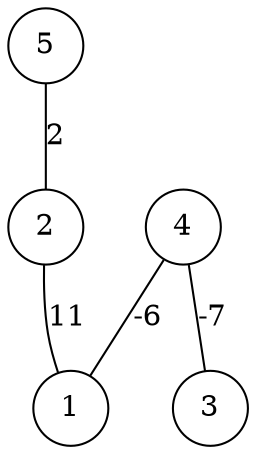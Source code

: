 graph { 
	 fontname="Helvetica,Arial,sans-serif" 
	 node [shape = circle]; 
	 5 -- 2 [label = "2"];
	 4 -- 1 [label = "-6"];
	 4 -- 3 [label = "-7"];
	 2 -- 1 [label = "11"];
	 1;
	 2;
	 3;
	 4;
	 5;
}
